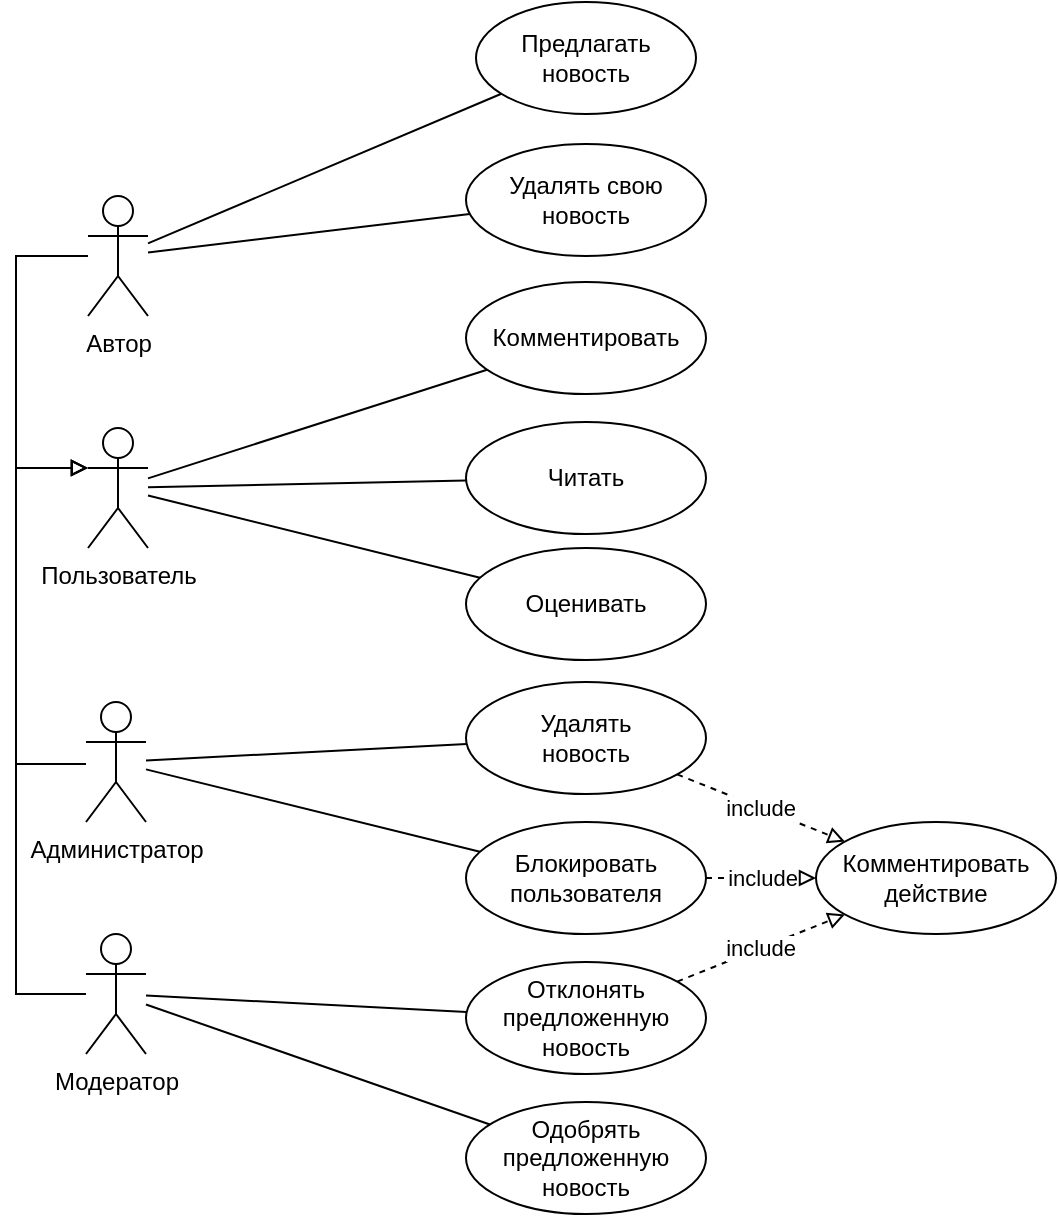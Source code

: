 <mxfile version="20.3.0" type="device"><diagram id="WyL_sm8m2bPGYC6uAUj5" name="Страница 1"><mxGraphModel dx="1422" dy="794" grid="1" gridSize="10" guides="1" tooltips="1" connect="1" arrows="1" fold="1" page="1" pageScale="1" pageWidth="827" pageHeight="1169" math="0" shadow="0"><root><mxCell id="0"/><mxCell id="1" parent="0"/><mxCell id="ujYDOx9IWr7z4Gz5p6bh-13" value="" style="rounded=0;orthogonalLoop=1;jettySize=auto;html=1;endArrow=none;endFill=0;" edge="1" parent="1" source="ujYDOx9IWr7z4Gz5p6bh-1" target="ujYDOx9IWr7z4Gz5p6bh-12"><mxGeometry relative="1" as="geometry"><mxPoint x="306.585" y="286.577" as="targetPoint"/></mxGeometry></mxCell><mxCell id="ujYDOx9IWr7z4Gz5p6bh-15" value="" style="rounded=0;orthogonalLoop=1;jettySize=auto;html=1;endArrow=none;endFill=0;" edge="1" parent="1" source="ujYDOx9IWr7z4Gz5p6bh-1" target="ujYDOx9IWr7z4Gz5p6bh-14"><mxGeometry relative="1" as="geometry"/></mxCell><mxCell id="ujYDOx9IWr7z4Gz5p6bh-17" value="" style="rounded=0;orthogonalLoop=1;jettySize=auto;html=1;endArrow=none;endFill=0;" edge="1" parent="1" source="ujYDOx9IWr7z4Gz5p6bh-1" target="ujYDOx9IWr7z4Gz5p6bh-16"><mxGeometry relative="1" as="geometry"/></mxCell><mxCell id="ujYDOx9IWr7z4Gz5p6bh-1" value="Пользователь" style="shape=umlActor;verticalLabelPosition=bottom;verticalAlign=top;html=1;outlineConnect=0;" vertex="1" parent="1"><mxGeometry x="66" y="343" width="30" height="60" as="geometry"/></mxCell><mxCell id="ujYDOx9IWr7z4Gz5p6bh-19" value="" style="rounded=0;orthogonalLoop=1;jettySize=auto;html=1;endArrow=none;endFill=0;" edge="1" parent="1" source="ujYDOx9IWr7z4Gz5p6bh-2" target="ujYDOx9IWr7z4Gz5p6bh-18"><mxGeometry relative="1" as="geometry"/></mxCell><mxCell id="ujYDOx9IWr7z4Gz5p6bh-30" value="" style="rounded=0;orthogonalLoop=1;jettySize=auto;html=1;endArrow=none;endFill=0;" edge="1" parent="1" source="ujYDOx9IWr7z4Gz5p6bh-2" target="ujYDOx9IWr7z4Gz5p6bh-29"><mxGeometry relative="1" as="geometry"/></mxCell><mxCell id="ujYDOx9IWr7z4Gz5p6bh-2" value="Автор" style="shape=umlActor;verticalLabelPosition=bottom;verticalAlign=top;html=1;outlineConnect=0;" vertex="1" parent="1"><mxGeometry x="66" y="227" width="30" height="60" as="geometry"/></mxCell><mxCell id="ujYDOx9IWr7z4Gz5p6bh-21" value="" style="rounded=0;orthogonalLoop=1;jettySize=auto;html=1;endArrow=none;endFill=0;" edge="1" parent="1" source="ujYDOx9IWr7z4Gz5p6bh-3" target="ujYDOx9IWr7z4Gz5p6bh-20"><mxGeometry relative="1" as="geometry"/></mxCell><mxCell id="ujYDOx9IWr7z4Gz5p6bh-23" value="" style="rounded=0;orthogonalLoop=1;jettySize=auto;html=1;endArrow=none;endFill=0;" edge="1" parent="1" source="ujYDOx9IWr7z4Gz5p6bh-3" target="ujYDOx9IWr7z4Gz5p6bh-22"><mxGeometry relative="1" as="geometry"/></mxCell><mxCell id="ujYDOx9IWr7z4Gz5p6bh-3" value="Администратор" style="shape=umlActor;verticalLabelPosition=bottom;verticalAlign=top;html=1;outlineConnect=0;direction=east;" vertex="1" parent="1"><mxGeometry x="65" y="480" width="30" height="60" as="geometry"/></mxCell><mxCell id="ujYDOx9IWr7z4Gz5p6bh-12" value="Читать" style="ellipse;whiteSpace=wrap;html=1;verticalAlign=middle;" vertex="1" parent="1"><mxGeometry x="255" y="340" width="120" height="56" as="geometry"/></mxCell><mxCell id="ujYDOx9IWr7z4Gz5p6bh-14" value="Комментировать" style="ellipse;whiteSpace=wrap;html=1;verticalAlign=middle;" vertex="1" parent="1"><mxGeometry x="255" y="270" width="120" height="56" as="geometry"/></mxCell><mxCell id="ujYDOx9IWr7z4Gz5p6bh-16" value="Оценивать" style="ellipse;whiteSpace=wrap;html=1;verticalAlign=middle;" vertex="1" parent="1"><mxGeometry x="255" y="403" width="120" height="56" as="geometry"/></mxCell><mxCell id="ujYDOx9IWr7z4Gz5p6bh-18" value="Предлагать&lt;br&gt;новость" style="ellipse;whiteSpace=wrap;html=1;verticalAlign=middle;" vertex="1" parent="1"><mxGeometry x="260" y="130" width="110" height="56" as="geometry"/></mxCell><mxCell id="ujYDOx9IWr7z4Gz5p6bh-37" value="include" style="rounded=0;orthogonalLoop=1;jettySize=auto;html=1;dashed=1;endArrow=block;endFill=0;" edge="1" parent="1" source="ujYDOx9IWr7z4Gz5p6bh-20" target="ujYDOx9IWr7z4Gz5p6bh-34"><mxGeometry relative="1" as="geometry"><mxPoint x="430" y="498" as="targetPoint"/></mxGeometry></mxCell><mxCell id="ujYDOx9IWr7z4Gz5p6bh-20" value="Удалять&lt;br&gt;новость" style="ellipse;whiteSpace=wrap;html=1;verticalAlign=middle;" vertex="1" parent="1"><mxGeometry x="255" y="470" width="120" height="56" as="geometry"/></mxCell><mxCell id="ujYDOx9IWr7z4Gz5p6bh-35" value="include" style="rounded=0;orthogonalLoop=1;jettySize=auto;html=1;dashed=1;endArrow=block;endFill=0;" edge="1" parent="1" source="ujYDOx9IWr7z4Gz5p6bh-22" target="ujYDOx9IWr7z4Gz5p6bh-34"><mxGeometry relative="1" as="geometry"/></mxCell><mxCell id="ujYDOx9IWr7z4Gz5p6bh-22" value="Блокировать пользователя" style="ellipse;whiteSpace=wrap;html=1;verticalAlign=middle;" vertex="1" parent="1"><mxGeometry x="255" y="540" width="120" height="56" as="geometry"/></mxCell><mxCell id="ujYDOx9IWr7z4Gz5p6bh-26" value="" style="rounded=0;orthogonalLoop=1;jettySize=auto;html=1;endArrow=none;endFill=0;" edge="1" parent="1" source="ujYDOx9IWr7z4Gz5p6bh-24" target="ujYDOx9IWr7z4Gz5p6bh-25"><mxGeometry relative="1" as="geometry"/></mxCell><mxCell id="ujYDOx9IWr7z4Gz5p6bh-28" value="" style="rounded=0;orthogonalLoop=1;jettySize=auto;html=1;endArrow=none;endFill=0;" edge="1" parent="1" source="ujYDOx9IWr7z4Gz5p6bh-24" target="ujYDOx9IWr7z4Gz5p6bh-27"><mxGeometry relative="1" as="geometry"/></mxCell><mxCell id="ujYDOx9IWr7z4Gz5p6bh-24" value="Модератор" style="shape=umlActor;verticalLabelPosition=bottom;verticalAlign=top;html=1;outlineConnect=0;" vertex="1" parent="1"><mxGeometry x="65" y="596" width="30" height="60" as="geometry"/></mxCell><mxCell id="ujYDOx9IWr7z4Gz5p6bh-25" value="Одобрять предложенную новость" style="ellipse;whiteSpace=wrap;html=1;verticalAlign=middle;" vertex="1" parent="1"><mxGeometry x="255" y="680" width="120" height="56" as="geometry"/></mxCell><mxCell id="ujYDOx9IWr7z4Gz5p6bh-33" value="include" style="rounded=0;orthogonalLoop=1;jettySize=auto;html=1;dashed=1;endArrow=block;endFill=0;" edge="1" parent="1" source="ujYDOx9IWr7z4Gz5p6bh-27" target="ujYDOx9IWr7z4Gz5p6bh-34"><mxGeometry relative="1" as="geometry"><mxPoint x="430" y="638" as="targetPoint"/></mxGeometry></mxCell><mxCell id="ujYDOx9IWr7z4Gz5p6bh-27" value="Отклонять предложенную новость" style="ellipse;whiteSpace=wrap;html=1;verticalAlign=middle;" vertex="1" parent="1"><mxGeometry x="255" y="610" width="120" height="56" as="geometry"/></mxCell><mxCell id="ujYDOx9IWr7z4Gz5p6bh-29" value="Удалять свою новость" style="ellipse;whiteSpace=wrap;html=1;verticalAlign=middle;" vertex="1" parent="1"><mxGeometry x="255" y="201" width="120" height="56" as="geometry"/></mxCell><mxCell id="ujYDOx9IWr7z4Gz5p6bh-34" value="Комментировать действие" style="ellipse;whiteSpace=wrap;html=1;verticalAlign=middle;" vertex="1" parent="1"><mxGeometry x="430" y="540" width="120" height="56" as="geometry"/></mxCell><mxCell id="ujYDOx9IWr7z4Gz5p6bh-57" value="" style="group" vertex="1" connectable="0" parent="1"><mxGeometry x="30" y="257" height="369" as="geometry"/></mxCell><mxCell id="ujYDOx9IWr7z4Gz5p6bh-55" style="edgeStyle=orthogonalEdgeStyle;rounded=0;orthogonalLoop=1;jettySize=auto;html=1;endArrow=block;endFill=0;entryX=0;entryY=0.333;entryDx=0;entryDy=0;entryPerimeter=0;" edge="1" parent="ujYDOx9IWr7z4Gz5p6bh-57" source="ujYDOx9IWr7z4Gz5p6bh-2" target="ujYDOx9IWr7z4Gz5p6bh-1"><mxGeometry relative="1" as="geometry"><mxPoint x="40" y="103" as="targetPoint"/><Array as="points"><mxPoint/><mxPoint y="106"/></Array></mxGeometry></mxCell><mxCell id="ujYDOx9IWr7z4Gz5p6bh-54" style="edgeStyle=orthogonalEdgeStyle;rounded=0;orthogonalLoop=1;jettySize=auto;html=1;endArrow=block;endFill=0;entryX=-0.001;entryY=0.316;entryDx=0;entryDy=0;entryPerimeter=0;" edge="1" parent="ujYDOx9IWr7z4Gz5p6bh-57"><mxGeometry relative="1" as="geometry"><mxPoint x="35.97" y="105.96" as="targetPoint"/><mxPoint x="35" y="254" as="sourcePoint"/><Array as="points"><mxPoint y="254"/><mxPoint y="106"/></Array></mxGeometry></mxCell><mxCell id="ujYDOx9IWr7z4Gz5p6bh-53" style="edgeStyle=orthogonalEdgeStyle;rounded=0;orthogonalLoop=1;jettySize=auto;html=1;entryX=0;entryY=0.333;entryDx=0;entryDy=0;entryPerimeter=0;endArrow=block;endFill=0;" edge="1" parent="ujYDOx9IWr7z4Gz5p6bh-57"><mxGeometry relative="1" as="geometry"><mxPoint x="35" y="369" as="sourcePoint"/><mxPoint x="36" y="106" as="targetPoint"/><Array as="points"><mxPoint y="369"/><mxPoint y="106"/></Array></mxGeometry></mxCell></root></mxGraphModel></diagram></mxfile>